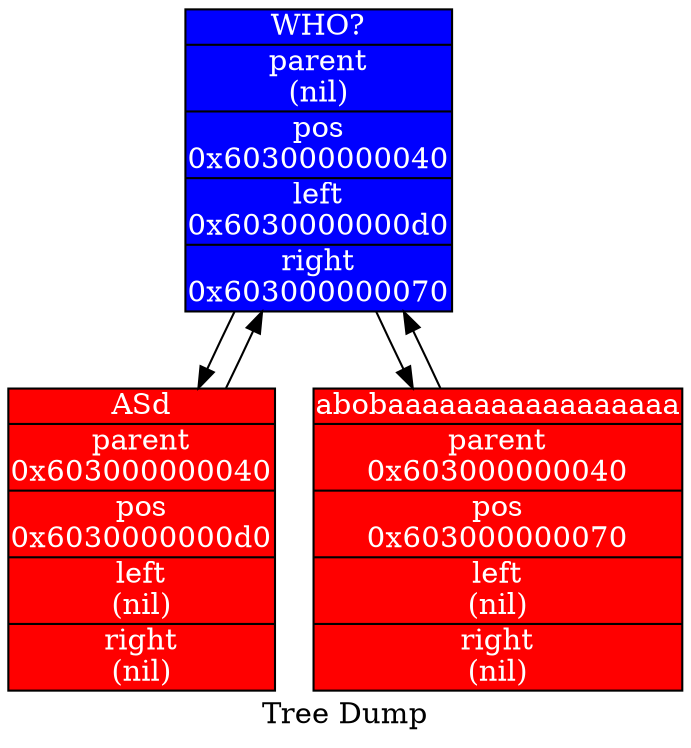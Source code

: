   digraph tree  {
  node [shape = "circle", style = "filled", fillcolor = "blue", fontcolor = "#FFFFFF", margin = "0.01"];
  rankdir = "TB";

  label = "Tree Dump";
  "WHO?" [shape = "record", label = "{WHO? | parent\n(nil) | <f0> pos\n0x603000000040| left\n0x6030000000d0 | right\n0x603000000070\n}"];
  "WHO?"->"ASd";
  "ASd"->"WHO?";
  "ASd" [shape = "record", fillcolor = "red", label = "{ASd | parent\n0x603000000040 | <f0> pos\n0x6030000000d0| left\n(nil) | right\n(nil)\n}"];
  "WHO?"->"abobaaaaaaaaaaaaaaaaa";
  "abobaaaaaaaaaaaaaaaaa"->"WHO?";
  "abobaaaaaaaaaaaaaaaaa" [shape = "record", fillcolor = "red", label = "{abobaaaaaaaaaaaaaaaaa | parent\n0x603000000040 | <f0> pos\n0x603000000070| left\n(nil) | right\n(nil)\n}"];
  }